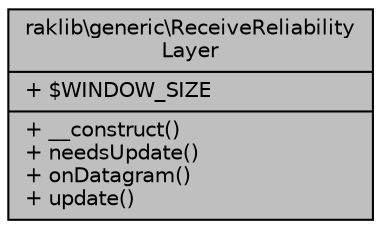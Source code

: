 digraph "raklib\generic\ReceiveReliabilityLayer"
{
 // INTERACTIVE_SVG=YES
 // LATEX_PDF_SIZE
  edge [fontname="Helvetica",fontsize="10",labelfontname="Helvetica",labelfontsize="10"];
  node [fontname="Helvetica",fontsize="10",shape=record];
  Node1 [label="{raklib\\generic\\ReceiveReliability\lLayer\n|+ $WINDOW_SIZE\l|+ __construct()\l+ needsUpdate()\l+ onDatagram()\l+ update()\l}",height=0.2,width=0.4,color="black", fillcolor="grey75", style="filled", fontcolor="black",tooltip=" "];
}
